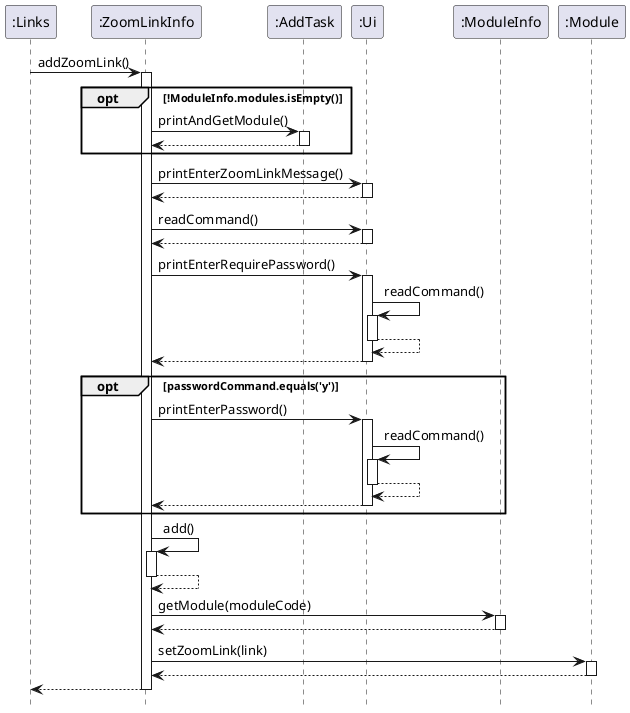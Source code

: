 @startuml
hide footbox

":Links" -> ":ZoomLinkInfo" : addZoomLink()
activate ":ZoomLinkInfo"

opt !ModuleInfo.modules.isEmpty()
":ZoomLinkInfo" -> ":AddTask" : printAndGetModule()
activate ":AddTask"
":AddTask" --> ":ZoomLinkInfo"
deactivate ":AddTask"
end
":ZoomLinkInfo" -> ":Ui" : printEnterZoomLinkMessage()
activate ":Ui"
":Ui" --> ":ZoomLinkInfo"
deactivate ":Ui"
":ZoomLinkInfo" -> ":Ui" : readCommand()
activate ":Ui"
":Ui" --> ":ZoomLinkInfo"
deactivate ":Ui"
":ZoomLinkInfo" -> ":Ui" : printEnterRequirePassword()
activate ":Ui"
":Ui" -> ":Ui" : readCommand()
activate ":Ui"
":Ui" --> ":Ui"
deactivate ":Ui"
":Ui" --> ":ZoomLinkInfo"
deactivate ":Ui"

opt passwordCommand.equals('y')
":ZoomLinkInfo" -> ":Ui" : printEnterPassword()
activate ":Ui"
":Ui" -> ":Ui" : readCommand()
activate ":Ui"
":Ui" --> ":Ui"
deactivate ":Ui"
":Ui" --> ":ZoomLinkInfo"
deactivate ":Ui"
end

":ZoomLinkInfo" -> ":ZoomLinkInfo" : add()
activate ":ZoomLinkInfo"
":ZoomLinkInfo" --> ":ZoomLinkInfo"
deactivate ":ZoomLinkInfo"
":ZoomLinkInfo" -> ":ModuleInfo" : getModule(moduleCode)
activate ":ModuleInfo"
":ModuleInfo" --> ":ZoomLinkInfo"
deactivate ":ModuleInfo"
":ZoomLinkInfo" -> ":Module" : setZoomLink(link)
activate ":Module"
":Module" --> ":ZoomLinkInfo"
deactivate
return
@enduml